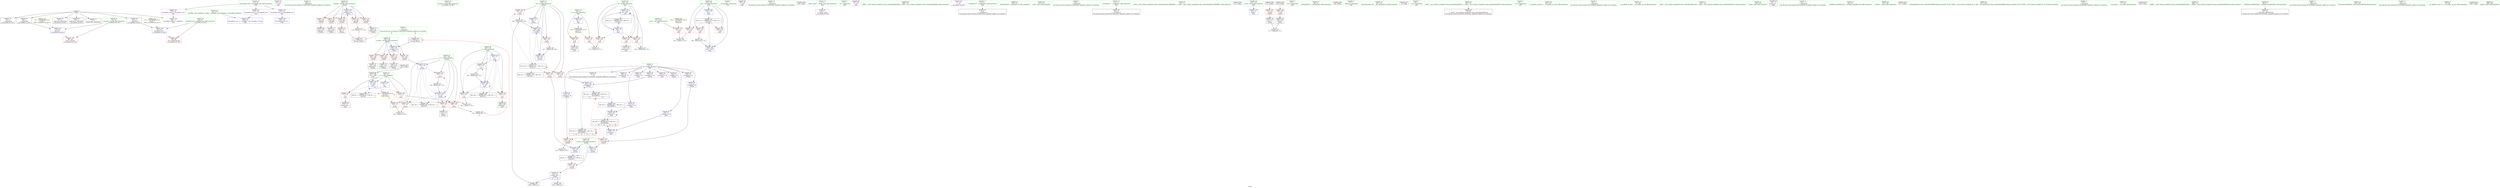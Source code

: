 digraph "SVFG" {
	label="SVFG";

	Node0x5592b33b5270 [shape=record,color=grey,label="{NodeID: 0\nNullPtr}"];
	Node0x5592b33b5270 -> Node0x5592b33d0fa0[style=solid];
	Node0x5592b33b5270 -> Node0x5592b33d10a0[style=solid];
	Node0x5592b33b5270 -> Node0x5592b33d1170[style=solid];
	Node0x5592b33b5270 -> Node0x5592b33d1240[style=solid];
	Node0x5592b33b5270 -> Node0x5592b33d1310[style=solid];
	Node0x5592b33b5270 -> Node0x5592b33d13e0[style=solid];
	Node0x5592b33b5270 -> Node0x5592b33d6a80[style=solid];
	Node0x5592b33cf7e0 [shape=record,color=purple,label="{NodeID: 97\n226\<--25\n\<--.str.3\nmain\n}"];
	Node0x5592b33cd9c0 [shape=record,color=green,label="{NodeID: 14\n246\<--1\n\<--dummyObj\nCan only get source location for instruction, argument, global var or function.}"];
	Node0x5592b33d03d0 [shape=record,color=red,label="{NodeID: 111\n136\<--126\n\<--aW.addr\n_Z3recii\n}"];
	Node0x5592b33d03d0 -> Node0x5592b33d1a80[style=solid];
	Node0x5592b33ce4f0 [shape=record,color=green,label="{NodeID: 28\n62\<--63\nref.tmp\<--ref.tmp_field_insensitive\n__cxx_global_var_init.1\n}"];
	Node0x5592b33d58b0 [shape=record,color=red,label="{NodeID: 125\n170\<--132\n\<--i\n_Z3recii\n}"];
	Node0x5592b33d58b0 -> Node0x5592b33d1f60[style=solid];
	Node0x5592b33cf1d0 [shape=record,color=green,label="{NodeID: 42\n130\<--131\nret\<--ret_field_insensitive\n_Z3recii\n}"];
	Node0x5592b33cf1d0 -> Node0x5592b33d54a0[style=solid];
	Node0x5592b33cf1d0 -> Node0x5592b33d5570[style=solid];
	Node0x5592b33cf1d0 -> Node0x5592b33d5640[style=solid];
	Node0x5592b33cf1d0 -> Node0x5592b33d5710[style=solid];
	Node0x5592b33cf1d0 -> Node0x5592b33d6f90[style=solid];
	Node0x5592b33cf1d0 -> Node0x5592b33d7130[style=solid];
	Node0x5592b33cf1d0 -> Node0x5592b33d7200[style=solid];
	Node0x5592b33f8c90 [shape=record,color=black,label="{NodeID: 305\n291 = PHI(121, )\n}"];
	Node0x5592b33d6410 [shape=record,color=red,label="{NodeID: 139\n270\<--223\n\<--i8\nmain\n}"];
	Node0x5592b33d6410 -> Node0x5592b33dc770[style=solid];
	Node0x5592b33d0ea0 [shape=record,color=green,label="{NodeID: 56\n34\<--316\n_GLOBAL__sub_I_tmadeira_2_0.cpp\<--_GLOBAL__sub_I_tmadeira_2_0.cpp_field_insensitive\n}"];
	Node0x5592b33d0ea0 -> Node0x5592b33d6980[style=solid];
	Node0x5592b33dcef0 [shape=record,color=grey,label="{NodeID: 236\n234 = cmp(232, 233, )\n}"];
	Node0x5592b33d7060 [shape=record,color=blue,label="{NodeID: 153\n132\<--156\ni\<--\n_Z3recii\n}"];
	Node0x5592b33d7060 -> Node0x5592b33d57e0[style=dashed];
	Node0x5592b33d7060 -> Node0x5592b33d58b0[style=dashed];
	Node0x5592b33d7060 -> Node0x5592b33d5980[style=dashed];
	Node0x5592b33d7060 -> Node0x5592b33d5a50[style=dashed];
	Node0x5592b33d7060 -> Node0x5592b33d72d0[style=dashed];
	Node0x5592b33d7060 -> Node0x5592b33e4690[style=dashed];
	Node0x5592b33d1b50 [shape=record,color=black,label="{NodeID: 70\n140\<--139\nidxprom1\<--\n_Z3recii\n}"];
	Node0x5592b33e7d90 [shape=record,color=black,label="{NodeID: 250\nMR_6V_2 = PHI(MR_6V_3, MR_6V_1, )\npts\{18 \}\n}"];
	Node0x5592b33e7d90 -> Node0x5592b33d76e0[style=dashed];
	Node0x5592b33d7bc0 [shape=record,color=blue,label="{NodeID: 167\n223\<--283\ni8\<--inc17\nmain\n}"];
	Node0x5592b33d7bc0 -> Node0x5592b33d6410[style=dashed];
	Node0x5592b33d7bc0 -> Node0x5592b33d64e0[style=dashed];
	Node0x5592b33d7bc0 -> Node0x5592b33d65b0[style=dashed];
	Node0x5592b33d7bc0 -> Node0x5592b33d7bc0[style=dashed];
	Node0x5592b33d7bc0 -> Node0x5592b33e8c90[style=dashed];
	Node0x5592b33d26b0 [shape=record,color=black,label="{NodeID: 84\n278\<--277\nidxprom14\<--\nmain\n}"];
	Node0x5592b33c85f0 [shape=record,color=green,label="{NodeID: 1\n7\<--1\n__dso_handle\<--dummyObj\nGlob }"];
	Node0x5592b33cf8b0 [shape=record,color=purple,label="{NodeID: 98\n287\<--28\n\<--.str.4\nmain\n}"];
	Node0x5592b33cda50 [shape=record,color=green,label="{NodeID: 15\n247\<--1\n\<--dummyObj\nCan only get source location for instruction, argument, global var or function.}"];
	Node0x5592b33d04a0 [shape=record,color=red,label="{NodeID: 112\n146\<--126\n\<--aW.addr\n_Z3recii\n}"];
	Node0x5592b33d04a0 -> Node0x5592b33d1c20[style=solid];
	Node0x5592b33ce5c0 [shape=record,color=green,label="{NodeID: 29\n64\<--65\nexn.slot\<--exn.slot_field_insensitive\n__cxx_global_var_init.1\n}"];
	Node0x5592b33ce5c0 -> Node0x5592b33d0160[style=solid];
	Node0x5592b33ce5c0 -> Node0x5592b33d6b80[style=solid];
	Node0x5592b33d5980 [shape=record,color=red,label="{NodeID: 126\n180\<--132\n\<--i\n_Z3recii\n}"];
	Node0x5592b33d5980 -> Node0x5592b33dc2f0[style=solid];
	Node0x5592b33cf2a0 [shape=record,color=green,label="{NodeID: 43\n132\<--133\ni\<--i_field_insensitive\n_Z3recii\n}"];
	Node0x5592b33cf2a0 -> Node0x5592b33d57e0[style=solid];
	Node0x5592b33cf2a0 -> Node0x5592b33d58b0[style=solid];
	Node0x5592b33cf2a0 -> Node0x5592b33d5980[style=solid];
	Node0x5592b33cf2a0 -> Node0x5592b33d5a50[style=solid];
	Node0x5592b33cf2a0 -> Node0x5592b33d7060[style=solid];
	Node0x5592b33cf2a0 -> Node0x5592b33d72d0[style=solid];
	Node0x5592b33f8df0 [shape=record,color=black,label="{NodeID: 306\n293 = PHI()\n}"];
	Node0x5592b33dbb70 [shape=record,color=grey,label="{NodeID: 223\n283 = Binary(282, 179, )\n}"];
	Node0x5592b33dbb70 -> Node0x5592b33d7bc0[style=solid];
	Node0x5592b33d64e0 [shape=record,color=red,label="{NodeID: 140\n274\<--223\n\<--i8\nmain\n}"];
	Node0x5592b33d64e0 -> Node0x5592b33d25e0[style=solid];
	Node0x5592b33d0fa0 [shape=record,color=black,label="{NodeID: 57\n2\<--3\ndummyVal\<--dummyVal\n}"];
	Node0x5592b33e3c90 [shape=record,color=black,label="{NodeID: 237\nMR_8V_3 = PHI(MR_8V_4, MR_8V_2, )\npts\{125 \}\n}"];
	Node0x5592b33e3c90 -> Node0x5592b33d0300[style=dashed];
	Node0x5592b33d7130 [shape=record,color=blue,label="{NodeID: 154\n130\<--184\nret\<--add16\n_Z3recii\n}"];
	Node0x5592b33d7130 -> Node0x5592b33d5570[style=dashed];
	Node0x5592b33d7130 -> Node0x5592b33d7200[style=dashed];
	Node0x5592b33d1c20 [shape=record,color=black,label="{NodeID: 71\n147\<--146\nidxprom3\<--\n_Z3recii\n}"];
	Node0x5592b33e8290 [shape=record,color=black,label="{NodeID: 251\nMR_27V_3 = PHI(MR_27V_4, MR_27V_2, )\npts\{220 \}\n}"];
	Node0x5592b33e8290 -> Node0x5592b33d5f30[style=dashed];
	Node0x5592b33e8290 -> Node0x5592b33d6000[style=dashed];
	Node0x5592b33e8290 -> Node0x5592b33d60d0[style=dashed];
	Node0x5592b33e8290 -> Node0x5592b33d7c90[style=dashed];
	Node0x5592b33d7c90 [shape=record,color=blue,label="{NodeID: 168\n219\<--296\ntest\<--inc23\nmain\n}"];
	Node0x5592b33d7c90 -> Node0x5592b33e8290[style=dashed];
	Node0x5592b33d2780 [shape=record,color=purple,label="{NodeID: 85\n43\<--4\n\<--_ZStL8__ioinit\n__cxx_global_var_init\n}"];
	Node0x5592b33c97f0 [shape=record,color=green,label="{NodeID: 2\n11\<--1\n.str\<--dummyObj\nGlob }"];
	Node0x5592b33eb0d0 [shape=record,color=yellow,style=double,label="{NodeID: 265\n21V_1 = ENCHI(MR_21V_0)\npts\{21 \}\nFun[main]}"];
	Node0x5592b33eb0d0 -> Node0x5592b33cffc0[style=dashed];
	Node0x5592b33eb0d0 -> Node0x5592b33d0090[style=dashed];
	Node0x5592b33cf980 [shape=record,color=purple,label="{NodeID: 99\n292\<--30\n\<--.str.5\nmain\n}"];
	Node0x5592b33cdae0 [shape=record,color=green,label="{NodeID: 16\n4\<--6\n_ZStL8__ioinit\<--_ZStL8__ioinit_field_insensitive\nGlob }"];
	Node0x5592b33cdae0 -> Node0x5592b33d2780[style=solid];
	Node0x5592b33d0570 [shape=record,color=red,label="{NodeID: 113\n163\<--126\n\<--aW.addr\n_Z3recii\n}"];
	Node0x5592b33d0570 -> Node0x5592b33d1dc0[style=solid];
	Node0x5592b33ce690 [shape=record,color=green,label="{NodeID: 30\n66\<--67\nehselector.slot\<--ehselector.slot_field_insensitive\n__cxx_global_var_init.1\n}"];
	Node0x5592b33ce690 -> Node0x5592b33d0230[style=solid];
	Node0x5592b33ce690 -> Node0x5592b33d6c50[style=solid];
	Node0x5592b33d5a50 [shape=record,color=red,label="{NodeID: 127\n192\<--132\n\<--i\n_Z3recii\n}"];
	Node0x5592b33d5a50 -> Node0x5592b33dbe70[style=solid];
	Node0x5592b33cf370 [shape=record,color=green,label="{NodeID: 44\n166\<--167\n_ZNSt7__cxx1112basic_stringIcSt11char_traitsIcESaIcEEixEm\<--_ZNSt7__cxx1112basic_stringIcSt11char_traitsIcESaIcEEixEm_field_insensitive\n}"];
	Node0x5592b33f8ec0 [shape=record,color=black,label="{NodeID: 307\n122 = PHI(178, 17, )\n0th arg _Z3recii }"];
	Node0x5592b33f8ec0 -> Node0x5592b33d6d20[style=solid];
	Node0x5592b33dbcf0 [shape=record,color=grey,label="{NodeID: 224\n178 = Binary(177, 179, )\n|{<s0>12}}"];
	Node0x5592b33dbcf0:s0 -> Node0x5592b33f8ec0[style=solid,color=red];
	Node0x5592b33d65b0 [shape=record,color=red,label="{NodeID: 141\n282\<--223\n\<--i8\nmain\n}"];
	Node0x5592b33d65b0 -> Node0x5592b33dbb70[style=solid];
	Node0x5592b33d10a0 [shape=record,color=black,label="{NodeID: 58\n82\<--3\n\<--dummyVal\n__cxx_global_var_init.1\n}"];
	Node0x5592b33e4190 [shape=record,color=black,label="{NodeID: 238\nMR_14V_2 = PHI(MR_14V_4, MR_14V_1, )\npts\{131 \}\n}"];
	Node0x5592b33d7200 [shape=record,color=blue,label="{NodeID: 155\n130\<--187\nret\<--rem\n_Z3recii\n}"];
	Node0x5592b33d7200 -> Node0x5592b33e6e90[style=dashed];
	Node0x5592b33d1cf0 [shape=record,color=black,label="{NodeID: 72\n150\<--149\nidxprom5\<--\n_Z3recii\n}"];
	Node0x5592b33e8790 [shape=record,color=black,label="{NodeID: 252\nMR_29V_2 = PHI(MR_29V_4, MR_29V_1, )\npts\{222 \}\n}"];
	Node0x5592b33e8790 -> Node0x5592b33d77b0[style=dashed];
	Node0x5592b33d2850 [shape=record,color=purple,label="{NodeID: 86\n71\<--11\n\<--.str\n__cxx_global_var_init.1\n}"];
	Node0x5592b33c29a0 [shape=record,color=green,label="{NodeID: 3\n17\<--1\n\<--dummyObj\nCan only get source location for instruction, argument, global var or function.|{<s0>18|<s1>18}}"];
	Node0x5592b33c29a0:s0 -> Node0x5592b33f8ec0[style=solid,color=red];
	Node0x5592b33c29a0:s1 -> Node0x5592b33f9100[style=solid,color=red];
	Node0x5592b33cfa50 [shape=record,color=purple,label="{NodeID: 100\n322\<--32\nllvm.global_ctors_0\<--llvm.global_ctors\nGlob }"];
	Node0x5592b33cfa50 -> Node0x5592b33d6880[style=solid];
	Node0x5592b33cdb70 [shape=record,color=green,label="{NodeID: 17\n8\<--10\n_Z1WB5cxx11\<--_Z1WB5cxx11_field_insensitive\nGlob }"];
	Node0x5592b33cdb70 -> Node0x5592b33d14b0[style=solid];
	Node0x5592b33d0640 [shape=record,color=red,label="{NodeID: 114\n177\<--126\n\<--aW.addr\n_Z3recii\n}"];
	Node0x5592b33d0640 -> Node0x5592b33dbcf0[style=solid];
	Node0x5592b33ce760 [shape=record,color=green,label="{NodeID: 31\n69\<--70\n_ZNSaIcEC1Ev\<--_ZNSaIcEC1Ev_field_insensitive\n}"];
	Node0x5592b33d5b20 [shape=record,color=red,label="{NodeID: 128\n142\<--141\n\<--arrayidx2\n_Z3recii\n}"];
	Node0x5592b33d5b20 -> Node0x5592b33dc8f0[style=solid];
	Node0x5592b33cf470 [shape=record,color=green,label="{NodeID: 45\n212\<--213\nmain\<--main_field_insensitive\n}"];
	Node0x5592b33f9100 [shape=record,color=black,label="{NodeID: 308\n123 = PHI(181, 17, )\n1st arg _Z3recii }"];
	Node0x5592b33f9100 -> Node0x5592b33d6df0[style=solid];
	Node0x5592b33dbe70 [shape=record,color=grey,label="{NodeID: 225\n193 = Binary(192, 179, )\n}"];
	Node0x5592b33dbe70 -> Node0x5592b33d72d0[style=solid];
	Node0x5592b33d6680 [shape=record,color=blue,label="{NodeID: 142\n16\<--17\nn\<--\nGlob }"];
	Node0x5592b33d6680 -> Node0x5592b33e7d90[style=dashed];
	Node0x5592b33d1170 [shape=record,color=black,label="{NodeID: 59\n83\<--3\n\<--dummyVal\n__cxx_global_var_init.1\n}"];
	Node0x5592b33d1170 -> Node0x5592b33d6b80[style=solid];
	Node0x5592b33e4690 [shape=record,color=black,label="{NodeID: 239\nMR_16V_2 = PHI(MR_16V_4, MR_16V_1, )\npts\{133 \}\n}"];
	Node0x5592b33d72d0 [shape=record,color=blue,label="{NodeID: 156\n132\<--193\ni\<--inc\n_Z3recii\n}"];
	Node0x5592b33d72d0 -> Node0x5592b33d57e0[style=dashed];
	Node0x5592b33d72d0 -> Node0x5592b33d58b0[style=dashed];
	Node0x5592b33d72d0 -> Node0x5592b33d5980[style=dashed];
	Node0x5592b33d72d0 -> Node0x5592b33d5a50[style=dashed];
	Node0x5592b33d72d0 -> Node0x5592b33d72d0[style=dashed];
	Node0x5592b33d72d0 -> Node0x5592b33e4690[style=dashed];
	Node0x5592b33d1dc0 [shape=record,color=black,label="{NodeID: 73\n164\<--163\nconv\<--\n_Z3recii\n}"];
	Node0x5592b33e8c90 [shape=record,color=black,label="{NodeID: 253\nMR_31V_2 = PHI(MR_31V_4, MR_31V_1, )\npts\{224 \}\n}"];
	Node0x5592b33e8c90 -> Node0x5592b33d7a20[style=dashed];
	Node0x5592b33d2920 [shape=record,color=purple,label="{NodeID: 87\n138\<--22\narrayidx\<--M\n_Z3recii\n}"];
	Node0x5592b33c2a30 [shape=record,color=green,label="{NodeID: 4\n20\<--1\n\<--dummyObj\nCan only get source location for instruction, argument, global var or function.}"];
	Node0x5592b33eb290 [shape=record,color=yellow,style=double,label="{NodeID: 267\n25V_1 = ENCHI(MR_25V_0)\npts\{218 \}\nFun[main]}"];
	Node0x5592b33eb290 -> Node0x5592b33d5e60[style=dashed];
	Node0x5592b33cfb50 [shape=record,color=purple,label="{NodeID: 101\n323\<--32\nllvm.global_ctors_1\<--llvm.global_ctors\nGlob }"];
	Node0x5592b33cfb50 -> Node0x5592b33d6980[style=solid];
	Node0x5592b33cdc40 [shape=record,color=green,label="{NodeID: 18\n13\<--15\n_Z1SB5cxx11\<--_Z1SB5cxx11_field_insensitive\nGlob }"];
	Node0x5592b33cdc40 -> Node0x5592b33d15b0[style=solid];
	Node0x5592b33d5090 [shape=record,color=red,label="{NodeID: 115\n197\<--126\n\<--aW.addr\n_Z3recii\n}"];
	Node0x5592b33d5090 -> Node0x5592b33d2100[style=solid];
	Node0x5592b33ce860 [shape=record,color=green,label="{NodeID: 32\n73\<--74\n_ZNSt7__cxx1112basic_stringIcSt11char_traitsIcESaIcEEC1EPKcRKS3_\<--_ZNSt7__cxx1112basic_stringIcSt11char_traitsIcESaIcEEC1EPKcRKS3__field_insensitive\n}"];
	Node0x5592b33f7060 [shape=record,color=black,label="{NodeID: 295\n115 = PHI()\n}"];
	Node0x5592b33d5bf0 [shape=record,color=red,label="{NodeID: 129\n152\<--151\n\<--arrayidx6\n_Z3recii\n}"];
	Node0x5592b33d5bf0 -> Node0x5592b33d6ec0[style=solid];
	Node0x5592b33cf570 [shape=record,color=green,label="{NodeID: 46\n215\<--216\nretval\<--retval_field_insensitive\nmain\n}"];
	Node0x5592b33cf570 -> Node0x5592b33d7540[style=solid];
	Node0x5592b33dbff0 [shape=record,color=grey,label="{NodeID: 226\n187 = Binary(186, 188, )\n}"];
	Node0x5592b33dbff0 -> Node0x5592b33d7200[style=solid];
	Node0x5592b33d6780 [shape=record,color=blue,label="{NodeID: 143\n19\<--20\nm\<--\nGlob }"];
	Node0x5592b33d6780 -> Node0x5592b33eb0d0[style=dashed];
	Node0x5592b33d1240 [shape=record,color=black,label="{NodeID: 60\n85\<--3\n\<--dummyVal\n__cxx_global_var_init.1\n}"];
	Node0x5592b33d1240 -> Node0x5592b33d6c50[style=solid];
	Node0x5592b33e4b90 [shape=record,color=black,label="{NodeID: 240\nMR_18V_2 = PHI(MR_18V_6, MR_18V_1, )\npts\{240000 \}\n|{<s0>12|<s1>18}}"];
	Node0x5592b33e4b90:s0 -> Node0x5592b33e7890[style=dashed,color=blue];
	Node0x5592b33e4b90:s1 -> Node0x5592b33e9190[style=dashed,color=blue];
	Node0x5592b33d73a0 [shape=record,color=blue,label="{NodeID: 157\n202\<--196\narrayidx21\<--\n_Z3recii\n}"];
	Node0x5592b33d73a0 -> Node0x5592b33e4b90[style=dashed];
	Node0x5592b33d1e90 [shape=record,color=black,label="{NodeID: 74\n169\<--168\nconv8\<--\n_Z3recii\n}"];
	Node0x5592b33d1e90 -> Node0x5592b33dcbf0[style=solid];
	Node0x5592b33e9190 [shape=record,color=black,label="{NodeID: 254\nMR_18V_2 = PHI(MR_18V_7, MR_18V_1, )\npts\{240000 \}\n}"];
	Node0x5592b33e9190 -> Node0x5592b33d7880[style=dashed];
	Node0x5592b33e9190 -> Node0x5592b33e5590[style=dashed];
	Node0x5592b33d29f0 [shape=record,color=purple,label="{NodeID: 88\n141\<--22\narrayidx2\<--M\n_Z3recii\n}"];
	Node0x5592b33d29f0 -> Node0x5592b33d5b20[style=solid];
	Node0x5592b33c2ac0 [shape=record,color=green,label="{NodeID: 5\n25\<--1\n.str.3\<--dummyObj\nGlob }"];
	Node0x5592b33cfc50 [shape=record,color=purple,label="{NodeID: 102\n324\<--32\nllvm.global_ctors_2\<--llvm.global_ctors\nGlob }"];
	Node0x5592b33cfc50 -> Node0x5592b33d6a80[style=solid];
	Node0x5592b33cdd10 [shape=record,color=green,label="{NodeID: 19\n16\<--18\nn\<--n_field_insensitive\nGlob }"];
	Node0x5592b33cdd10 -> Node0x5592b33cfd50[style=solid];
	Node0x5592b33cdd10 -> Node0x5592b33cfe20[style=solid];
	Node0x5592b33cdd10 -> Node0x5592b33cfef0[style=solid];
	Node0x5592b33cdd10 -> Node0x5592b33d6680[style=solid];
	Node0x5592b33cdd10 -> Node0x5592b33d76e0[style=solid];
	Node0x5592b33d5160 [shape=record,color=red,label="{NodeID: 116\n139\<--128\n\<--aS.addr\n_Z3recii\n}"];
	Node0x5592b33d5160 -> Node0x5592b33d1b50[style=solid];
	Node0x5592b33ce960 [shape=record,color=green,label="{NodeID: 33\n76\<--77\n_ZNSaIcED1Ev\<--_ZNSaIcED1Ev_field_insensitive\n}"];
	Node0x5592b33f7e00 [shape=record,color=black,label="{NodeID: 296\n44 = PHI()\n}"];
	Node0x5592b33d5cc0 [shape=record,color=red,label="{NodeID: 130\n168\<--165\n\<--call\n_Z3recii\n}"];
	Node0x5592b33d5cc0 -> Node0x5592b33d1e90[style=solid];
	Node0x5592b33cf640 [shape=record,color=green,label="{NodeID: 47\n217\<--218\ntests\<--tests_field_insensitive\nmain\n}"];
	Node0x5592b33cf640 -> Node0x5592b33d5e60[style=solid];
	Node0x5592b33dc170 [shape=record,color=grey,label="{NodeID: 227\n184 = Binary(183, 182, )\n}"];
	Node0x5592b33dc170 -> Node0x5592b33d7130[style=solid];
	Node0x5592b33d6880 [shape=record,color=blue,label="{NodeID: 144\n322\<--33\nllvm.global_ctors_0\<--\nGlob }"];
	Node0x5592b33d1310 [shape=record,color=black,label="{NodeID: 61\n91\<--3\nlpad.val\<--dummyVal\n__cxx_global_var_init.1\n}"];
	Node0x5592b33d7470 [shape=record,color=blue,label="{NodeID: 158\n124\<--204\nretval\<--\n_Z3recii\n}"];
	Node0x5592b33d7470 -> Node0x5592b33e3c90[style=dashed];
	Node0x5592b33d1f60 [shape=record,color=black,label="{NodeID: 75\n171\<--170\nconv9\<--\n_Z3recii\n}"];
	Node0x5592b3241670 [shape=record,color=yellow,style=double,label="{NodeID: 255\n2V_1 = ENCHI(MR_2V_0)\npts\{65 \}\nFun[__cxx_global_var_init.1]}"];
	Node0x5592b3241670 -> Node0x5592b33d6b80[style=dashed];
	Node0x5592b33d2ac0 [shape=record,color=purple,label="{NodeID: 89\n148\<--22\narrayidx4\<--M\n_Z3recii\n}"];
	Node0x5592b33ccd90 [shape=record,color=green,label="{NodeID: 6\n27\<--1\n_ZSt3cin\<--dummyObj\nGlob }"];
	Node0x5592b33cfd50 [shape=record,color=red,label="{NodeID: 103\n160\<--16\n\<--n\n_Z3recii\n}"];
	Node0x5592b33cfd50 -> Node0x5592b33dcd70[style=solid];
	Node0x5592b33cdde0 [shape=record,color=green,label="{NodeID: 20\n19\<--21\nm\<--m_field_insensitive\nGlob }"];
	Node0x5592b33cdde0 -> Node0x5592b33cffc0[style=solid];
	Node0x5592b33cdde0 -> Node0x5592b33d0090[style=solid];
	Node0x5592b33cdde0 -> Node0x5592b33d6780[style=solid];
	Node0x5592b33d5230 [shape=record,color=red,label="{NodeID: 117\n149\<--128\n\<--aS.addr\n_Z3recii\n}"];
	Node0x5592b33d5230 -> Node0x5592b33d1cf0[style=solid];
	Node0x5592b33cea60 [shape=record,color=green,label="{NodeID: 34\n100\<--101\n__gxx_personality_v0\<--__gxx_personality_v0_field_insensitive\n}"];
	Node0x5592b33f7f00 [shape=record,color=black,label="{NodeID: 297\n78 = PHI()\n}"];
	Node0x5592b33d5d90 [shape=record,color=red,label="{NodeID: 131\n173\<--172\n\<--call10\n_Z3recii\n}"];
	Node0x5592b33d5d90 -> Node0x5592b33d2030[style=solid];
	Node0x5592b33d0730 [shape=record,color=green,label="{NodeID: 48\n219\<--220\ntest\<--test_field_insensitive\nmain\n}"];
	Node0x5592b33d0730 -> Node0x5592b33d5f30[style=solid];
	Node0x5592b33d0730 -> Node0x5592b33d6000[style=solid];
	Node0x5592b33d0730 -> Node0x5592b33d60d0[style=solid];
	Node0x5592b33d0730 -> Node0x5592b33d7610[style=solid];
	Node0x5592b33d0730 -> Node0x5592b33d7c90[style=solid];
	Node0x5592b33dc2f0 [shape=record,color=grey,label="{NodeID: 228\n181 = Binary(180, 179, )\n|{<s0>12}}"];
	Node0x5592b33dc2f0:s0 -> Node0x5592b33f9100[style=solid,color=red];
	Node0x5592b33d6980 [shape=record,color=blue,label="{NodeID: 145\n323\<--34\nllvm.global_ctors_1\<--_GLOBAL__sub_I_tmadeira_2_0.cpp\nGlob }"];
	Node0x5592b33d13e0 [shape=record,color=black,label="{NodeID: 62\n92\<--3\nlpad.val1\<--dummyVal\n__cxx_global_var_init.1\n}"];
	Node0x5592b33e5590 [shape=record,color=black,label="{NodeID: 242\nMR_18V_5 = PHI(MR_18V_6, MR_18V_3, )\npts\{240000 \}\n|{|<s1>18|<s2>18|<s3>18|<s4>18}}"];
	Node0x5592b33e5590 -> Node0x5592b33d7af0[style=dashed];
	Node0x5592b33e5590:s1 -> Node0x5592b33d5b20[style=dashed,color=red];
	Node0x5592b33e5590:s2 -> Node0x5592b33d5bf0[style=dashed,color=red];
	Node0x5592b33e5590:s3 -> Node0x5592b33e4b90[style=dashed,color=red];
	Node0x5592b33e5590:s4 -> Node0x5592b33e7890[style=dashed,color=red];
	Node0x5592b33d7540 [shape=record,color=blue,label="{NodeID: 159\n215\<--17\nretval\<--\nmain\n}"];
	Node0x5592b33d2030 [shape=record,color=black,label="{NodeID: 76\n174\<--173\nconv11\<--\n_Z3recii\n}"];
	Node0x5592b33d2030 -> Node0x5592b33dcbf0[style=solid];
	Node0x5592b3241720 [shape=record,color=yellow,style=double,label="{NodeID: 256\n4V_1 = ENCHI(MR_4V_0)\npts\{67 \}\nFun[__cxx_global_var_init.1]}"];
	Node0x5592b3241720 -> Node0x5592b33d6c50[style=dashed];
	Node0x5592b33d2b90 [shape=record,color=purple,label="{NodeID: 90\n151\<--22\narrayidx6\<--M\n_Z3recii\n}"];
	Node0x5592b33d2b90 -> Node0x5592b33d5bf0[style=solid];
	Node0x5592b33cce20 [shape=record,color=green,label="{NodeID: 7\n28\<--1\n.str.4\<--dummyObj\nGlob }"];
	Node0x5592b33cfe20 [shape=record,color=red,label="{NodeID: 104\n253\<--16\n\<--n\nmain\n}"];
	Node0x5592b33cfe20 -> Node0x5592b33dca70[style=solid];
	Node0x5592b33cdeb0 [shape=record,color=green,label="{NodeID: 21\n22\<--24\nM\<--M_field_insensitive\nGlob }"];
	Node0x5592b33cdeb0 -> Node0x5592b33d1780[style=solid];
	Node0x5592b33cdeb0 -> Node0x5592b33d2920[style=solid];
	Node0x5592b33cdeb0 -> Node0x5592b33d29f0[style=solid];
	Node0x5592b33cdeb0 -> Node0x5592b33d2ac0[style=solid];
	Node0x5592b33cdeb0 -> Node0x5592b33d2b90[style=solid];
	Node0x5592b33cdeb0 -> Node0x5592b33d2c60[style=solid];
	Node0x5592b33cdeb0 -> Node0x5592b33d2d30[style=solid];
	Node0x5592b33cdeb0 -> Node0x5592b33d2e00[style=solid];
	Node0x5592b33cdeb0 -> Node0x5592b33d2ed0[style=solid];
	Node0x5592b33cdeb0 -> Node0x5592b33d2fa0[style=solid];
	Node0x5592b33cdeb0 -> Node0x5592b33cf710[style=solid];
	Node0x5592b33d5300 [shape=record,color=red,label="{NodeID: 118\n156\<--128\n\<--aS.addr\n_Z3recii\n}"];
	Node0x5592b33d5300 -> Node0x5592b33d7060[style=solid];
	Node0x5592b33ceb60 [shape=record,color=green,label="{NodeID: 35\n80\<--106\n_ZNSt7__cxx1112basic_stringIcSt11char_traitsIcESaIcEED1Ev\<--_ZNSt7__cxx1112basic_stringIcSt11char_traitsIcESaIcEED1Ev_field_insensitive\n}"];
	Node0x5592b33ceb60 -> Node0x5592b33d1980[style=solid];
	Node0x5592b33f8000 [shape=record,color=black,label="{NodeID: 298\n165 = PHI()\n}"];
	Node0x5592b33f8000 -> Node0x5592b33d5cc0[style=solid];
	Node0x5592b33d5e60 [shape=record,color=red,label="{NodeID: 132\n233\<--217\n\<--tests\nmain\n}"];
	Node0x5592b33d5e60 -> Node0x5592b33dcef0[style=solid];
	Node0x5592b33d0800 [shape=record,color=green,label="{NodeID: 49\n221\<--222\ni\<--i_field_insensitive\nmain\n}"];
	Node0x5592b33d0800 -> Node0x5592b33d61a0[style=solid];
	Node0x5592b33d0800 -> Node0x5592b33d6270[style=solid];
	Node0x5592b33d0800 -> Node0x5592b33d6340[style=solid];
	Node0x5592b33d0800 -> Node0x5592b33d77b0[style=solid];
	Node0x5592b33d0800 -> Node0x5592b33d7950[style=solid];
	Node0x5592b33dc470 [shape=record,color=grey,label="{NodeID: 229\n265 = Binary(264, 179, )\n}"];
	Node0x5592b33dc470 -> Node0x5592b33d7950[style=solid];
	Node0x5592b33d6a80 [shape=record,color=blue, style = dotted,label="{NodeID: 146\n324\<--3\nllvm.global_ctors_2\<--dummyVal\nGlob }"];
	Node0x5592b33d14b0 [shape=record,color=black,label="{NodeID: 63\n9\<--8\n\<--_Z1WB5cxx11\nCan only get source location for instruction, argument, global var or function.}"];
	Node0x5592b33d7610 [shape=record,color=blue,label="{NodeID: 160\n219\<--179\ntest\<--\nmain\n}"];
	Node0x5592b33d7610 -> Node0x5592b33e8290[style=dashed];
	Node0x5592b33d2100 [shape=record,color=black,label="{NodeID: 77\n198\<--197\nidxprom18\<--\n_Z3recii\n}"];
	Node0x5592b33ea160 [shape=record,color=yellow,style=double,label="{NodeID: 257\n6V_1 = ENCHI(MR_6V_0)\npts\{18 \}\nFun[_Z3recii]|{|<s1>12}}"];
	Node0x5592b33ea160 -> Node0x5592b33cfd50[style=dashed];
	Node0x5592b33ea160:s1 -> Node0x5592b33ea160[style=dashed,color=red];
	Node0x5592b33d2c60 [shape=record,color=purple,label="{NodeID: 91\n199\<--22\narrayidx19\<--M\n_Z3recii\n}"];
	Node0x5592b33cceb0 [shape=record,color=green,label="{NodeID: 8\n30\<--1\n.str.5\<--dummyObj\nGlob }"];
	Node0x5592b33cfef0 [shape=record,color=red,label="{NodeID: 105\n277\<--16\n\<--n\nmain\n}"];
	Node0x5592b33cfef0 -> Node0x5592b33d26b0[style=solid];
	Node0x5592b33cdf80 [shape=record,color=green,label="{NodeID: 22\n32\<--36\nllvm.global_ctors\<--llvm.global_ctors_field_insensitive\nGlob }"];
	Node0x5592b33cdf80 -> Node0x5592b33cfa50[style=solid];
	Node0x5592b33cdf80 -> Node0x5592b33cfb50[style=solid];
	Node0x5592b33cdf80 -> Node0x5592b33cfc50[style=solid];
	Node0x5592b33d53d0 [shape=record,color=red,label="{NodeID: 119\n200\<--128\n\<--aS.addr\n_Z3recii\n}"];
	Node0x5592b33d53d0 -> Node0x5592b33d21d0[style=solid];
	Node0x5592b33cec60 [shape=record,color=green,label="{NodeID: 36\n109\<--110\n__cxx_global_var_init.2\<--__cxx_global_var_init.2_field_insensitive\n}"];
	Node0x5592b33f8160 [shape=record,color=black,label="{NodeID: 299\n172 = PHI()\n}"];
	Node0x5592b33f8160 -> Node0x5592b33d5d90[style=solid];
	Node0x5592b33d5f30 [shape=record,color=red,label="{NodeID: 133\n232\<--219\n\<--test\nmain\n}"];
	Node0x5592b33d5f30 -> Node0x5592b33dcef0[style=solid];
	Node0x5592b33d08d0 [shape=record,color=green,label="{NodeID: 50\n223\<--224\ni8\<--i8_field_insensitive\nmain\n}"];
	Node0x5592b33d08d0 -> Node0x5592b33d6410[style=solid];
	Node0x5592b33d08d0 -> Node0x5592b33d64e0[style=solid];
	Node0x5592b33d08d0 -> Node0x5592b33d65b0[style=solid];
	Node0x5592b33d08d0 -> Node0x5592b33d7a20[style=solid];
	Node0x5592b33d08d0 -> Node0x5592b33d7bc0[style=solid];
	Node0x5592b33dc5f0 [shape=record,color=grey,label="{NodeID: 230\n296 = Binary(295, 179, )\n}"];
	Node0x5592b33dc5f0 -> Node0x5592b33d7c90[style=solid];
	Node0x5592b33d6b80 [shape=record,color=blue,label="{NodeID: 147\n64\<--83\nexn.slot\<--\n__cxx_global_var_init.1\n}"];
	Node0x5592b33d6b80 -> Node0x5592b33d0160[style=dashed];
	Node0x5592b33d15b0 [shape=record,color=black,label="{NodeID: 64\n14\<--13\n\<--_Z1SB5cxx11\nCan only get source location for instruction, argument, global var or function.}"];
	Node0x5592b33d76e0 [shape=record,color=blue,label="{NodeID: 161\n16\<--242\nn\<--conv\nmain\n|{|<s3>18}}"];
	Node0x5592b33d76e0 -> Node0x5592b33cfe20[style=dashed];
	Node0x5592b33d76e0 -> Node0x5592b33cfef0[style=dashed];
	Node0x5592b33d76e0 -> Node0x5592b33e7d90[style=dashed];
	Node0x5592b33d76e0:s3 -> Node0x5592b33ea160[style=dashed,color=red];
	Node0x5592b33d21d0 [shape=record,color=black,label="{NodeID: 78\n201\<--200\nidxprom20\<--\n_Z3recii\n}"];
	Node0x5592b33d2d30 [shape=record,color=purple,label="{NodeID: 92\n202\<--22\narrayidx21\<--M\n_Z3recii\n}"];
	Node0x5592b33d2d30 -> Node0x5592b33d73a0[style=solid];
	Node0x5592b33ccf40 [shape=record,color=green,label="{NodeID: 9\n33\<--1\n\<--dummyObj\nCan only get source location for instruction, argument, global var or function.}"];
	Node0x5592b33cffc0 [shape=record,color=red,label="{NodeID: 106\n256\<--19\n\<--m\nmain\n}"];
	Node0x5592b33cffc0 -> Node0x5592b33d2440[style=solid];
	Node0x5592b33ce050 [shape=record,color=green,label="{NodeID: 23\n37\<--38\n__cxx_global_var_init\<--__cxx_global_var_init_field_insensitive\n}"];
	Node0x5592b33d54a0 [shape=record,color=red,label="{NodeID: 120\n183\<--130\n\<--ret\n_Z3recii\n}"];
	Node0x5592b33d54a0 -> Node0x5592b33dc170[style=solid];
	Node0x5592b33ced60 [shape=record,color=green,label="{NodeID: 37\n113\<--114\n_ZNSt7__cxx1112basic_stringIcSt11char_traitsIcESaIcEEC1Ev\<--_ZNSt7__cxx1112basic_stringIcSt11char_traitsIcESaIcEEC1Ev_field_insensitive\n}"];
	Node0x5592b33f8260 [shape=record,color=black,label="{NodeID: 300\n182 = PHI(121, )\n}"];
	Node0x5592b33f8260 -> Node0x5592b33dc170[style=solid];
	Node0x5592b33d6000 [shape=record,color=red,label="{NodeID: 134\n286\<--219\n\<--test\nmain\n}"];
	Node0x5592b33d09a0 [shape=record,color=green,label="{NodeID: 51\n228\<--229\nscanf\<--scanf_field_insensitive\n}"];
	Node0x5592b33dc770 [shape=record,color=grey,label="{NodeID: 231\n272 = cmp(270, 271, )\n}"];
	Node0x5592b33d6c50 [shape=record,color=blue,label="{NodeID: 148\n66\<--85\nehselector.slot\<--\n__cxx_global_var_init.1\n}"];
	Node0x5592b33d6c50 -> Node0x5592b33d0230[style=dashed];
	Node0x5592b33d16b0 [shape=record,color=black,label="{NodeID: 65\n214\<--17\nmain_ret\<--\nmain\n}"];
	Node0x5592b33d77b0 [shape=record,color=blue,label="{NodeID: 162\n221\<--17\ni\<--\nmain\n}"];
	Node0x5592b33d77b0 -> Node0x5592b33d61a0[style=dashed];
	Node0x5592b33d77b0 -> Node0x5592b33d6270[style=dashed];
	Node0x5592b33d77b0 -> Node0x5592b33d6340[style=dashed];
	Node0x5592b33d77b0 -> Node0x5592b33d7950[style=dashed];
	Node0x5592b33d77b0 -> Node0x5592b33e8790[style=dashed];
	Node0x5592b33d22a0 [shape=record,color=black,label="{NodeID: 79\n121\<--207\n_Z3recii_ret\<--\n_Z3recii\n|{<s0>12|<s1>18}}"];
	Node0x5592b33d22a0:s0 -> Node0x5592b33f8260[style=solid,color=blue];
	Node0x5592b33d22a0:s1 -> Node0x5592b33f8c90[style=solid,color=blue];
	Node0x5592b33d2e00 [shape=record,color=purple,label="{NodeID: 93\n258\<--22\narrayidx\<--M\nmain\n}"];
	Node0x5592b33cd780 [shape=record,color=green,label="{NodeID: 10\n144\<--1\n\<--dummyObj\nCan only get source location for instruction, argument, global var or function.}"];
	Node0x5592b33d0090 [shape=record,color=red,label="{NodeID: 107\n271\<--19\n\<--m\nmain\n}"];
	Node0x5592b33d0090 -> Node0x5592b33dc770[style=solid];
	Node0x5592b33ce120 [shape=record,color=green,label="{NodeID: 24\n41\<--42\n_ZNSt8ios_base4InitC1Ev\<--_ZNSt8ios_base4InitC1Ev_field_insensitive\n}"];
	Node0x5592b33d5570 [shape=record,color=red,label="{NodeID: 121\n186\<--130\n\<--ret\n_Z3recii\n}"];
	Node0x5592b33d5570 -> Node0x5592b33dbff0[style=solid];
	Node0x5592b33cee60 [shape=record,color=green,label="{NodeID: 38\n119\<--120\n_Z3recii\<--_Z3recii_field_insensitive\n}"];
	Node0x5592b33f8750 [shape=record,color=black,label="{NodeID: 301\n227 = PHI()\n}"];
	Node0x5592b33d60d0 [shape=record,color=red,label="{NodeID: 135\n295\<--219\n\<--test\nmain\n}"];
	Node0x5592b33d60d0 -> Node0x5592b33dc5f0[style=solid];
	Node0x5592b33d0aa0 [shape=record,color=green,label="{NodeID: 52\n237\<--238\n_ZSt7getlineIcSt11char_traitsIcESaIcEERSt13basic_istreamIT_T0_ES7_RNSt7__cxx1112basic_stringIS4_S5_T1_EE\<--_ZSt7getlineIcSt11char_traitsIcESaIcEERSt13basic_istreamIT_T0_ES7_RNSt7__cxx1112basic_stringIS4_S5_T1_EE_field_insensitive\n}"];
	Node0x5592b33dc8f0 [shape=record,color=grey,label="{NodeID: 232\n143 = cmp(142, 144, )\n}"];
	Node0x5592b33d6d20 [shape=record,color=blue,label="{NodeID: 149\n126\<--122\naW.addr\<--aW\n_Z3recii\n}"];
	Node0x5592b33d6d20 -> Node0x5592b33d03d0[style=dashed];
	Node0x5592b33d6d20 -> Node0x5592b33d04a0[style=dashed];
	Node0x5592b33d6d20 -> Node0x5592b33d0570[style=dashed];
	Node0x5592b33d6d20 -> Node0x5592b33d0640[style=dashed];
	Node0x5592b33d6d20 -> Node0x5592b33d5090[style=dashed];
	Node0x5592b33d1780 [shape=record,color=black,label="{NodeID: 66\n23\<--22\n\<--M\nCan only get source location for instruction, argument, global var or function.}"];
	Node0x5592b33d7880 [shape=record,color=blue,label="{NodeID: 163\n261\<--179\narrayidx7\<--\nmain\n}"];
	Node0x5592b33d7880 -> Node0x5592b33d7880[style=dashed];
	Node0x5592b33d7880 -> Node0x5592b33e5590[style=dashed];
	Node0x5592b33d2370 [shape=record,color=black,label="{NodeID: 80\n242\<--239\nconv\<--call2\nmain\n}"];
	Node0x5592b33d2370 -> Node0x5592b33d76e0[style=solid];
	Node0x5592b33d2ed0 [shape=record,color=purple,label="{NodeID: 94\n261\<--22\narrayidx7\<--M\nmain\n}"];
	Node0x5592b33d2ed0 -> Node0x5592b33d7880[style=solid];
	Node0x5592b33cd810 [shape=record,color=green,label="{NodeID: 11\n179\<--1\n\<--dummyObj\nCan only get source location for instruction, argument, global var or function.}"];
	Node0x5592b33d0160 [shape=record,color=red,label="{NodeID: 108\n89\<--64\nexn\<--exn.slot\n__cxx_global_var_init.1\n}"];
	Node0x5592b33ce1f0 [shape=record,color=green,label="{NodeID: 25\n47\<--48\n__cxa_atexit\<--__cxa_atexit_field_insensitive\n}"];
	Node0x5592b33d5640 [shape=record,color=red,label="{NodeID: 122\n196\<--130\n\<--ret\n_Z3recii\n}"];
	Node0x5592b33d5640 -> Node0x5592b33d73a0[style=solid];
	Node0x5592b33cef60 [shape=record,color=green,label="{NodeID: 39\n124\<--125\nretval\<--retval_field_insensitive\n_Z3recii\n}"];
	Node0x5592b33cef60 -> Node0x5592b33d0300[style=solid];
	Node0x5592b33cef60 -> Node0x5592b33d6ec0[style=solid];
	Node0x5592b33cef60 -> Node0x5592b33d7470[style=solid];
	Node0x5592b33f8850 [shape=record,color=black,label="{NodeID: 302\n236 = PHI()\n}"];
	Node0x5592b33d61a0 [shape=record,color=red,label="{NodeID: 136\n252\<--221\n\<--i\nmain\n}"];
	Node0x5592b33d61a0 -> Node0x5592b33dca70[style=solid];
	Node0x5592b33d0ba0 [shape=record,color=green,label="{NodeID: 53\n240\<--241\n_ZNKSt7__cxx1112basic_stringIcSt11char_traitsIcESaIcEE4sizeEv\<--_ZNKSt7__cxx1112basic_stringIcSt11char_traitsIcESaIcEE4sizeEv_field_insensitive\n}"];
	Node0x5592b33dca70 [shape=record,color=grey,label="{NodeID: 233\n254 = cmp(252, 253, )\n}"];
	Node0x5592b33d6df0 [shape=record,color=blue,label="{NodeID: 150\n128\<--123\naS.addr\<--aS\n_Z3recii\n}"];
	Node0x5592b33d6df0 -> Node0x5592b33d5160[style=dashed];
	Node0x5592b33d6df0 -> Node0x5592b33d5230[style=dashed];
	Node0x5592b33d6df0 -> Node0x5592b33d5300[style=dashed];
	Node0x5592b33d6df0 -> Node0x5592b33d53d0[style=dashed];
	Node0x5592b33d1880 [shape=record,color=black,label="{NodeID: 67\n45\<--46\n\<--_ZNSt8ios_base4InitD1Ev\nCan only get source location for instruction, argument, global var or function.}"];
	Node0x5592b33e6e90 [shape=record,color=black,label="{NodeID: 247\nMR_14V_4 = PHI(MR_14V_7, MR_14V_3, )\npts\{131 \}\n}"];
	Node0x5592b33e6e90 -> Node0x5592b33d54a0[style=dashed];
	Node0x5592b33e6e90 -> Node0x5592b33d5640[style=dashed];
	Node0x5592b33e6e90 -> Node0x5592b33d5710[style=dashed];
	Node0x5592b33e6e90 -> Node0x5592b33d7130[style=dashed];
	Node0x5592b33e6e90 -> Node0x5592b33e4190[style=dashed];
	Node0x5592b33e6e90 -> Node0x5592b33e6e90[style=dashed];
	Node0x5592b33d7950 [shape=record,color=blue,label="{NodeID: 164\n221\<--265\ni\<--inc\nmain\n}"];
	Node0x5592b33d7950 -> Node0x5592b33d61a0[style=dashed];
	Node0x5592b33d7950 -> Node0x5592b33d6270[style=dashed];
	Node0x5592b33d7950 -> Node0x5592b33d6340[style=dashed];
	Node0x5592b33d7950 -> Node0x5592b33d7950[style=dashed];
	Node0x5592b33d7950 -> Node0x5592b33e8790[style=dashed];
	Node0x5592b33d2440 [shape=record,color=black,label="{NodeID: 81\n257\<--256\nidxprom\<--\nmain\n}"];
	Node0x5592b33d2fa0 [shape=record,color=purple,label="{NodeID: 95\n276\<--22\narrayidx13\<--M\nmain\n}"];
	Node0x5592b33cd8a0 [shape=record,color=green,label="{NodeID: 12\n188\<--1\n\<--dummyObj\nCan only get source location for instruction, argument, global var or function.}"];
	Node0x5592b33d0230 [shape=record,color=red,label="{NodeID: 109\n90\<--66\nsel\<--ehselector.slot\n__cxx_global_var_init.1\n}"];
	Node0x5592b33ce2f0 [shape=record,color=green,label="{NodeID: 26\n46\<--52\n_ZNSt8ios_base4InitD1Ev\<--_ZNSt8ios_base4InitD1Ev_field_insensitive\n}"];
	Node0x5592b33ce2f0 -> Node0x5592b33d1880[style=solid];
	Node0x5592b33d5710 [shape=record,color=red,label="{NodeID: 123\n204\<--130\n\<--ret\n_Z3recii\n}"];
	Node0x5592b33d5710 -> Node0x5592b33d7470[style=solid];
	Node0x5592b33cf030 [shape=record,color=green,label="{NodeID: 40\n126\<--127\naW.addr\<--aW.addr_field_insensitive\n_Z3recii\n}"];
	Node0x5592b33cf030 -> Node0x5592b33d03d0[style=solid];
	Node0x5592b33cf030 -> Node0x5592b33d04a0[style=solid];
	Node0x5592b33cf030 -> Node0x5592b33d0570[style=solid];
	Node0x5592b33cf030 -> Node0x5592b33d0640[style=solid];
	Node0x5592b33cf030 -> Node0x5592b33d5090[style=solid];
	Node0x5592b33cf030 -> Node0x5592b33d6d20[style=solid];
	Node0x5592b33f8950 [shape=record,color=black,label="{NodeID: 303\n239 = PHI()\n}"];
	Node0x5592b33f8950 -> Node0x5592b33d2370[style=solid];
	Node0x5592b33d6270 [shape=record,color=red,label="{NodeID: 137\n259\<--221\n\<--i\nmain\n}"];
	Node0x5592b33d6270 -> Node0x5592b33d2510[style=solid];
	Node0x5592b33d0ca0 [shape=record,color=green,label="{NodeID: 54\n248\<--249\nllvm.memset.p0i8.i64\<--llvm.memset.p0i8.i64_field_insensitive\n}"];
	Node0x5592b33dcbf0 [shape=record,color=grey,label="{NodeID: 234\n175 = cmp(169, 174, )\n}"];
	Node0x5592b33d6ec0 [shape=record,color=blue,label="{NodeID: 151\n124\<--152\nretval\<--\n_Z3recii\n}"];
	Node0x5592b33d6ec0 -> Node0x5592b33e3c90[style=dashed];
	Node0x5592b33d1980 [shape=record,color=black,label="{NodeID: 68\n79\<--80\n\<--_ZNSt7__cxx1112basic_stringIcSt11char_traitsIcESaIcEED1Ev\nCan only get source location for instruction, argument, global var or function.}"];
	Node0x5592b33d7a20 [shape=record,color=blue,label="{NodeID: 165\n223\<--17\ni8\<--\nmain\n}"];
	Node0x5592b33d7a20 -> Node0x5592b33d6410[style=dashed];
	Node0x5592b33d7a20 -> Node0x5592b33d64e0[style=dashed];
	Node0x5592b33d7a20 -> Node0x5592b33d65b0[style=dashed];
	Node0x5592b33d7a20 -> Node0x5592b33d7bc0[style=dashed];
	Node0x5592b33d7a20 -> Node0x5592b33e8c90[style=dashed];
	Node0x5592b33d2510 [shape=record,color=black,label="{NodeID: 82\n260\<--259\nidxprom6\<--\nmain\n}"];
	Node0x5592b33cf710 [shape=record,color=purple,label="{NodeID: 96\n279\<--22\narrayidx15\<--M\nmain\n}"];
	Node0x5592b33cf710 -> Node0x5592b33d7af0[style=solid];
	Node0x5592b33cd930 [shape=record,color=green,label="{NodeID: 13\n245\<--1\n\<--dummyObj\nCan only get source location for instruction, argument, global var or function.}"];
	Node0x5592b33d0300 [shape=record,color=red,label="{NodeID: 110\n207\<--124\n\<--retval\n_Z3recii\n}"];
	Node0x5592b33d0300 -> Node0x5592b33d22a0[style=solid];
	Node0x5592b33ce3f0 [shape=record,color=green,label="{NodeID: 27\n59\<--60\n__cxx_global_var_init.1\<--__cxx_global_var_init.1_field_insensitive\n}"];
	Node0x5592b33d57e0 [shape=record,color=red,label="{NodeID: 124\n159\<--132\n\<--i\n_Z3recii\n}"];
	Node0x5592b33d57e0 -> Node0x5592b33dcd70[style=solid];
	Node0x5592b33cf100 [shape=record,color=green,label="{NodeID: 41\n128\<--129\naS.addr\<--aS.addr_field_insensitive\n_Z3recii\n}"];
	Node0x5592b33cf100 -> Node0x5592b33d5160[style=solid];
	Node0x5592b33cf100 -> Node0x5592b33d5230[style=solid];
	Node0x5592b33cf100 -> Node0x5592b33d5300[style=solid];
	Node0x5592b33cf100 -> Node0x5592b33d53d0[style=solid];
	Node0x5592b33cf100 -> Node0x5592b33d6df0[style=solid];
	Node0x5592b33f8bc0 [shape=record,color=black,label="{NodeID: 304\n288 = PHI()\n}"];
	Node0x5592b33d6340 [shape=record,color=red,label="{NodeID: 138\n264\<--221\n\<--i\nmain\n}"];
	Node0x5592b33d6340 -> Node0x5592b33dc470[style=solid];
	Node0x5592b33d0da0 [shape=record,color=green,label="{NodeID: 55\n289\<--290\nprintf\<--printf_field_insensitive\n}"];
	Node0x5592b33dcd70 [shape=record,color=grey,label="{NodeID: 235\n161 = cmp(159, 160, )\n}"];
	Node0x5592b33d6f90 [shape=record,color=blue,label="{NodeID: 152\n130\<--17\nret\<--\n_Z3recii\n}"];
	Node0x5592b33d6f90 -> Node0x5592b33e6e90[style=dashed];
	Node0x5592b33d1a80 [shape=record,color=black,label="{NodeID: 69\n137\<--136\nidxprom\<--\n_Z3recii\n}"];
	Node0x5592b33e7890 [shape=record,color=black,label="{NodeID: 249\nMR_18V_3 = PHI(MR_18V_5, MR_18V_1, )\npts\{240000 \}\n|{|<s2>12|<s3>12|<s4>12|<s5>12}}"];
	Node0x5592b33e7890 -> Node0x5592b33d73a0[style=dashed];
	Node0x5592b33e7890 -> Node0x5592b33e7890[style=dashed];
	Node0x5592b33e7890:s2 -> Node0x5592b33d5b20[style=dashed,color=red];
	Node0x5592b33e7890:s3 -> Node0x5592b33d5bf0[style=dashed,color=red];
	Node0x5592b33e7890:s4 -> Node0x5592b33e4b90[style=dashed,color=red];
	Node0x5592b33e7890:s5 -> Node0x5592b33e7890[style=dashed,color=red];
	Node0x5592b33d7af0 [shape=record,color=blue,label="{NodeID: 166\n279\<--17\narrayidx15\<--\nmain\n}"];
	Node0x5592b33d7af0 -> Node0x5592b33e5590[style=dashed];
	Node0x5592b33d25e0 [shape=record,color=black,label="{NodeID: 83\n275\<--274\nidxprom12\<--\nmain\n}"];
}
